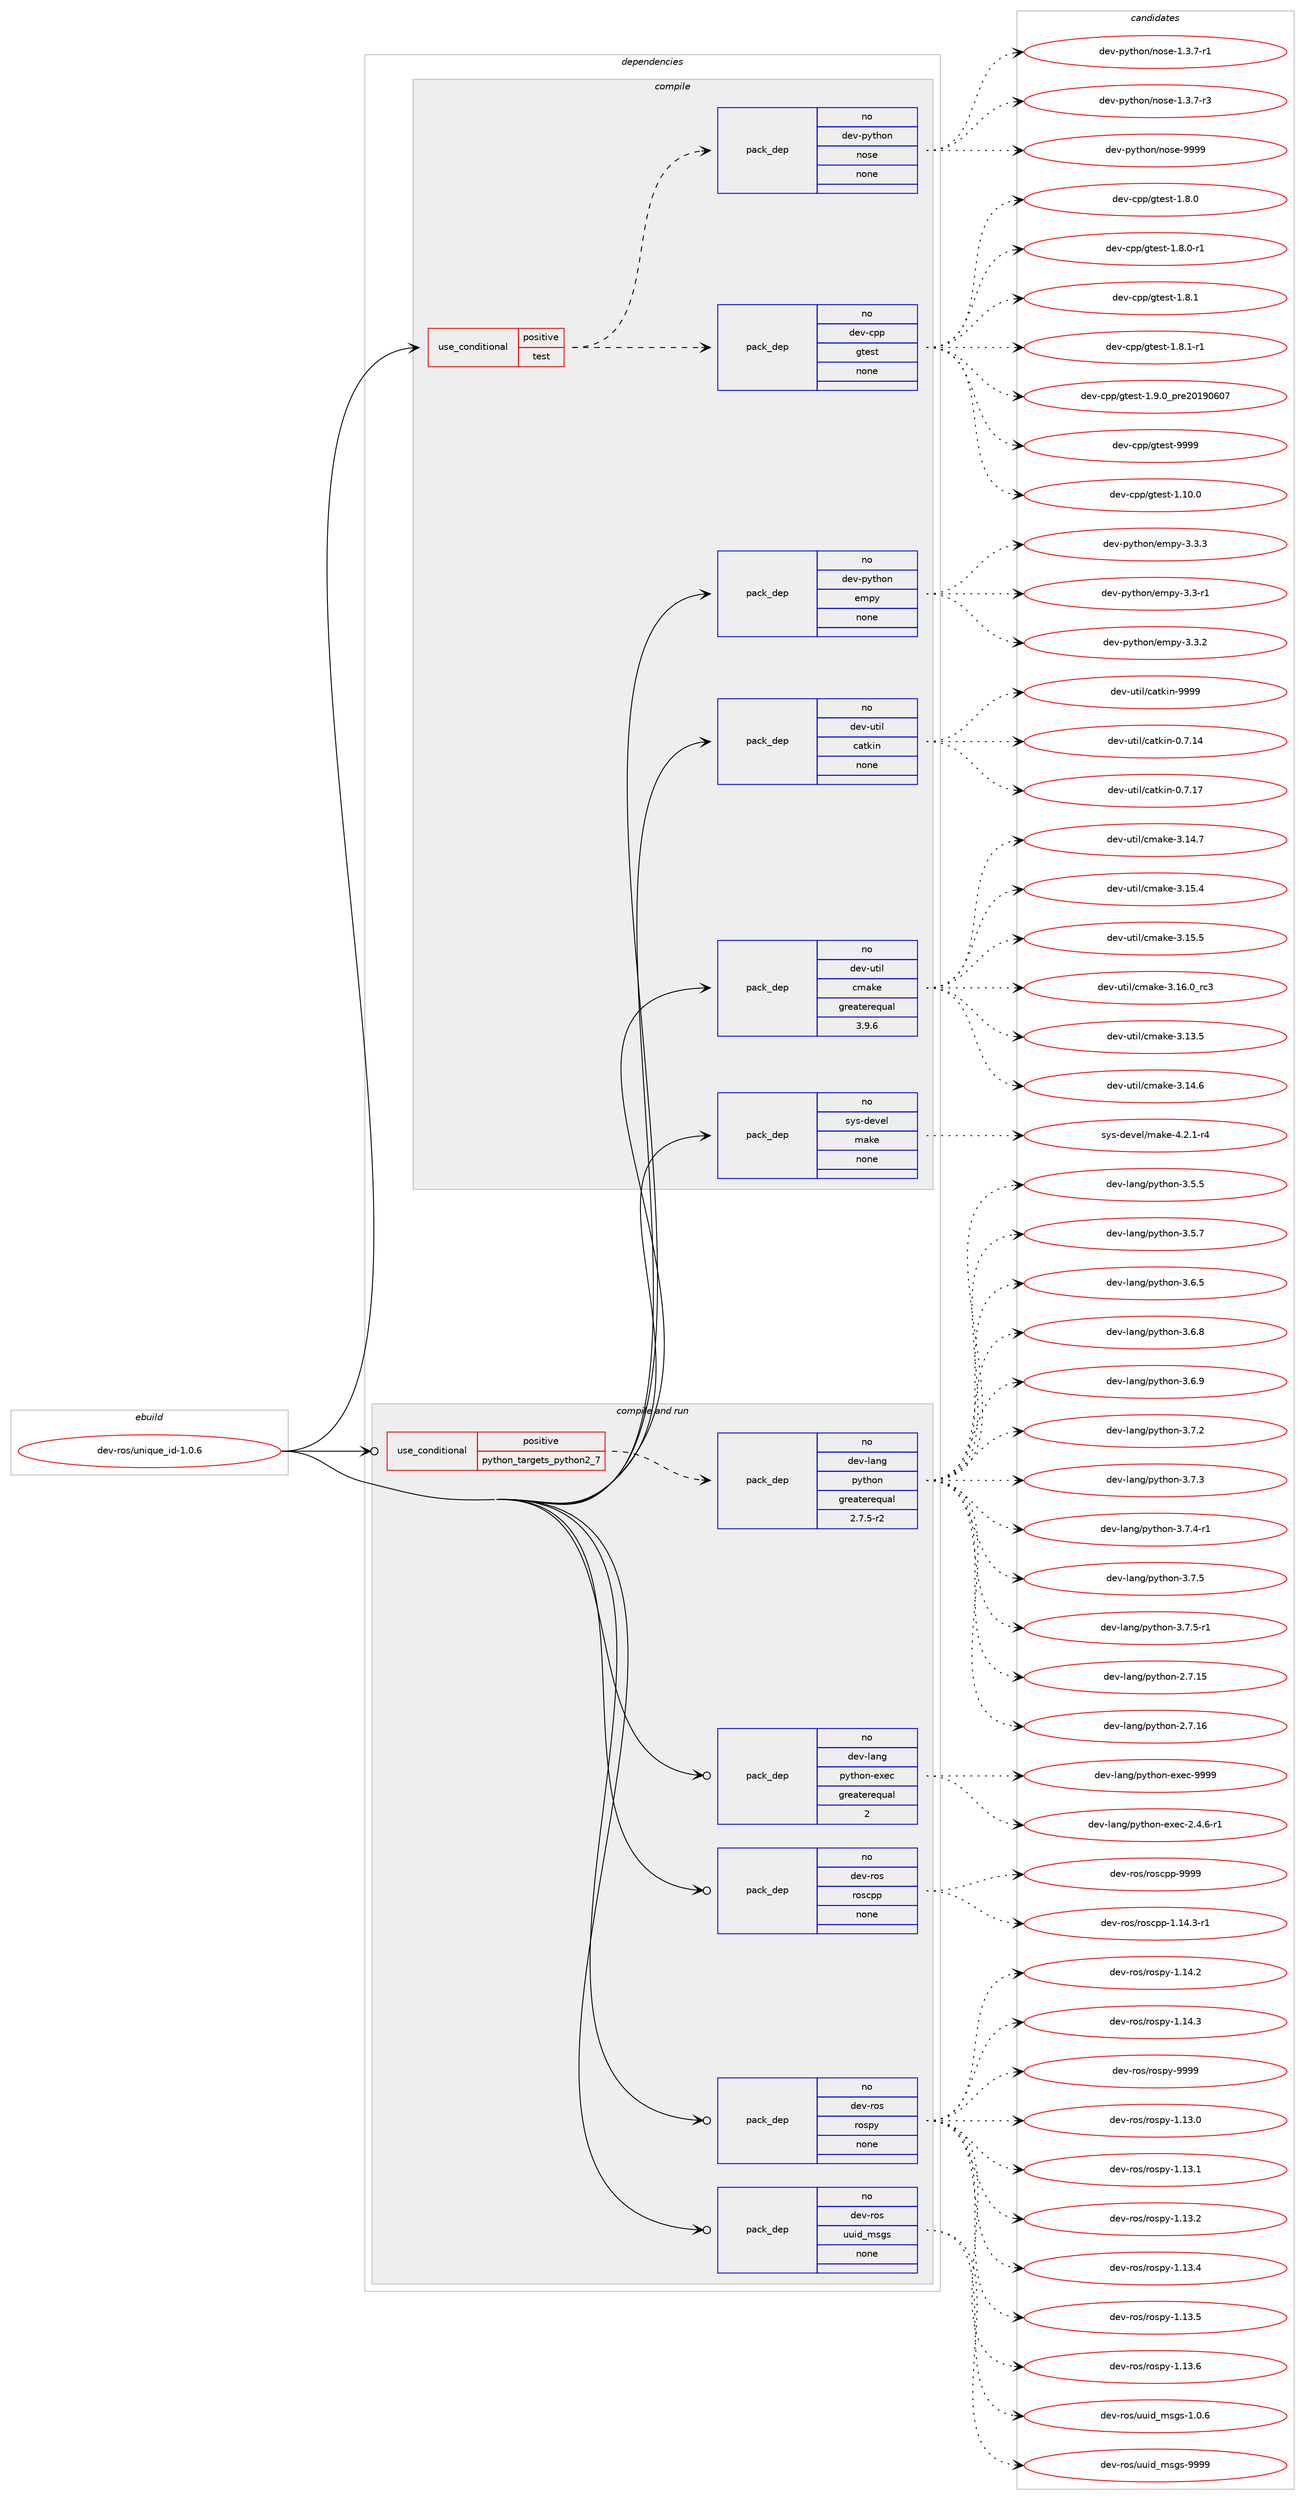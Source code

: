 digraph prolog {

# *************
# Graph options
# *************

newrank=true;
concentrate=true;
compound=true;
graph [rankdir=LR,fontname=Helvetica,fontsize=10,ranksep=1.5];#, ranksep=2.5, nodesep=0.2];
edge  [arrowhead=vee];
node  [fontname=Helvetica,fontsize=10];

# **********
# The ebuild
# **********

subgraph cluster_leftcol {
color=gray;
rank=same;
label=<<i>ebuild</i>>;
id [label="dev-ros/unique_id-1.0.6", color=red, width=4, href="../dev-ros/unique_id-1.0.6.svg"];
}

# ****************
# The dependencies
# ****************

subgraph cluster_midcol {
color=gray;
label=<<i>dependencies</i>>;
subgraph cluster_compile {
fillcolor="#eeeeee";
style=filled;
label=<<i>compile</i>>;
subgraph cond156508 {
dependency672628 [label=<<TABLE BORDER="0" CELLBORDER="1" CELLSPACING="0" CELLPADDING="4"><TR><TD ROWSPAN="3" CELLPADDING="10">use_conditional</TD></TR><TR><TD>positive</TD></TR><TR><TD>test</TD></TR></TABLE>>, shape=none, color=red];
subgraph pack504214 {
dependency672629 [label=<<TABLE BORDER="0" CELLBORDER="1" CELLSPACING="0" CELLPADDING="4" WIDTH="220"><TR><TD ROWSPAN="6" CELLPADDING="30">pack_dep</TD></TR><TR><TD WIDTH="110">no</TD></TR><TR><TD>dev-cpp</TD></TR><TR><TD>gtest</TD></TR><TR><TD>none</TD></TR><TR><TD></TD></TR></TABLE>>, shape=none, color=blue];
}
dependency672628:e -> dependency672629:w [weight=20,style="dashed",arrowhead="vee"];
subgraph pack504215 {
dependency672630 [label=<<TABLE BORDER="0" CELLBORDER="1" CELLSPACING="0" CELLPADDING="4" WIDTH="220"><TR><TD ROWSPAN="6" CELLPADDING="30">pack_dep</TD></TR><TR><TD WIDTH="110">no</TD></TR><TR><TD>dev-python</TD></TR><TR><TD>nose</TD></TR><TR><TD>none</TD></TR><TR><TD></TD></TR></TABLE>>, shape=none, color=blue];
}
dependency672628:e -> dependency672630:w [weight=20,style="dashed",arrowhead="vee"];
}
id:e -> dependency672628:w [weight=20,style="solid",arrowhead="vee"];
subgraph pack504216 {
dependency672631 [label=<<TABLE BORDER="0" CELLBORDER="1" CELLSPACING="0" CELLPADDING="4" WIDTH="220"><TR><TD ROWSPAN="6" CELLPADDING="30">pack_dep</TD></TR><TR><TD WIDTH="110">no</TD></TR><TR><TD>dev-python</TD></TR><TR><TD>empy</TD></TR><TR><TD>none</TD></TR><TR><TD></TD></TR></TABLE>>, shape=none, color=blue];
}
id:e -> dependency672631:w [weight=20,style="solid",arrowhead="vee"];
subgraph pack504217 {
dependency672632 [label=<<TABLE BORDER="0" CELLBORDER="1" CELLSPACING="0" CELLPADDING="4" WIDTH="220"><TR><TD ROWSPAN="6" CELLPADDING="30">pack_dep</TD></TR><TR><TD WIDTH="110">no</TD></TR><TR><TD>dev-util</TD></TR><TR><TD>catkin</TD></TR><TR><TD>none</TD></TR><TR><TD></TD></TR></TABLE>>, shape=none, color=blue];
}
id:e -> dependency672632:w [weight=20,style="solid",arrowhead="vee"];
subgraph pack504218 {
dependency672633 [label=<<TABLE BORDER="0" CELLBORDER="1" CELLSPACING="0" CELLPADDING="4" WIDTH="220"><TR><TD ROWSPAN="6" CELLPADDING="30">pack_dep</TD></TR><TR><TD WIDTH="110">no</TD></TR><TR><TD>dev-util</TD></TR><TR><TD>cmake</TD></TR><TR><TD>greaterequal</TD></TR><TR><TD>3.9.6</TD></TR></TABLE>>, shape=none, color=blue];
}
id:e -> dependency672633:w [weight=20,style="solid",arrowhead="vee"];
subgraph pack504219 {
dependency672634 [label=<<TABLE BORDER="0" CELLBORDER="1" CELLSPACING="0" CELLPADDING="4" WIDTH="220"><TR><TD ROWSPAN="6" CELLPADDING="30">pack_dep</TD></TR><TR><TD WIDTH="110">no</TD></TR><TR><TD>sys-devel</TD></TR><TR><TD>make</TD></TR><TR><TD>none</TD></TR><TR><TD></TD></TR></TABLE>>, shape=none, color=blue];
}
id:e -> dependency672634:w [weight=20,style="solid",arrowhead="vee"];
}
subgraph cluster_compileandrun {
fillcolor="#eeeeee";
style=filled;
label=<<i>compile and run</i>>;
subgraph cond156509 {
dependency672635 [label=<<TABLE BORDER="0" CELLBORDER="1" CELLSPACING="0" CELLPADDING="4"><TR><TD ROWSPAN="3" CELLPADDING="10">use_conditional</TD></TR><TR><TD>positive</TD></TR><TR><TD>python_targets_python2_7</TD></TR></TABLE>>, shape=none, color=red];
subgraph pack504220 {
dependency672636 [label=<<TABLE BORDER="0" CELLBORDER="1" CELLSPACING="0" CELLPADDING="4" WIDTH="220"><TR><TD ROWSPAN="6" CELLPADDING="30">pack_dep</TD></TR><TR><TD WIDTH="110">no</TD></TR><TR><TD>dev-lang</TD></TR><TR><TD>python</TD></TR><TR><TD>greaterequal</TD></TR><TR><TD>2.7.5-r2</TD></TR></TABLE>>, shape=none, color=blue];
}
dependency672635:e -> dependency672636:w [weight=20,style="dashed",arrowhead="vee"];
}
id:e -> dependency672635:w [weight=20,style="solid",arrowhead="odotvee"];
subgraph pack504221 {
dependency672637 [label=<<TABLE BORDER="0" CELLBORDER="1" CELLSPACING="0" CELLPADDING="4" WIDTH="220"><TR><TD ROWSPAN="6" CELLPADDING="30">pack_dep</TD></TR><TR><TD WIDTH="110">no</TD></TR><TR><TD>dev-lang</TD></TR><TR><TD>python-exec</TD></TR><TR><TD>greaterequal</TD></TR><TR><TD>2</TD></TR></TABLE>>, shape=none, color=blue];
}
id:e -> dependency672637:w [weight=20,style="solid",arrowhead="odotvee"];
subgraph pack504222 {
dependency672638 [label=<<TABLE BORDER="0" CELLBORDER="1" CELLSPACING="0" CELLPADDING="4" WIDTH="220"><TR><TD ROWSPAN="6" CELLPADDING="30">pack_dep</TD></TR><TR><TD WIDTH="110">no</TD></TR><TR><TD>dev-ros</TD></TR><TR><TD>roscpp</TD></TR><TR><TD>none</TD></TR><TR><TD></TD></TR></TABLE>>, shape=none, color=blue];
}
id:e -> dependency672638:w [weight=20,style="solid",arrowhead="odotvee"];
subgraph pack504223 {
dependency672639 [label=<<TABLE BORDER="0" CELLBORDER="1" CELLSPACING="0" CELLPADDING="4" WIDTH="220"><TR><TD ROWSPAN="6" CELLPADDING="30">pack_dep</TD></TR><TR><TD WIDTH="110">no</TD></TR><TR><TD>dev-ros</TD></TR><TR><TD>rospy</TD></TR><TR><TD>none</TD></TR><TR><TD></TD></TR></TABLE>>, shape=none, color=blue];
}
id:e -> dependency672639:w [weight=20,style="solid",arrowhead="odotvee"];
subgraph pack504224 {
dependency672640 [label=<<TABLE BORDER="0" CELLBORDER="1" CELLSPACING="0" CELLPADDING="4" WIDTH="220"><TR><TD ROWSPAN="6" CELLPADDING="30">pack_dep</TD></TR><TR><TD WIDTH="110">no</TD></TR><TR><TD>dev-ros</TD></TR><TR><TD>uuid_msgs</TD></TR><TR><TD>none</TD></TR><TR><TD></TD></TR></TABLE>>, shape=none, color=blue];
}
id:e -> dependency672640:w [weight=20,style="solid",arrowhead="odotvee"];
}
subgraph cluster_run {
fillcolor="#eeeeee";
style=filled;
label=<<i>run</i>>;
}
}

# **************
# The candidates
# **************

subgraph cluster_choices {
rank=same;
color=gray;
label=<<i>candidates</i>>;

subgraph choice504214 {
color=black;
nodesep=1;
choice10010111845991121124710311610111511645494649484648 [label="dev-cpp/gtest-1.10.0", color=red, width=4,href="../dev-cpp/gtest-1.10.0.svg"];
choice100101118459911211247103116101115116454946564648 [label="dev-cpp/gtest-1.8.0", color=red, width=4,href="../dev-cpp/gtest-1.8.0.svg"];
choice1001011184599112112471031161011151164549465646484511449 [label="dev-cpp/gtest-1.8.0-r1", color=red, width=4,href="../dev-cpp/gtest-1.8.0-r1.svg"];
choice100101118459911211247103116101115116454946564649 [label="dev-cpp/gtest-1.8.1", color=red, width=4,href="../dev-cpp/gtest-1.8.1.svg"];
choice1001011184599112112471031161011151164549465646494511449 [label="dev-cpp/gtest-1.8.1-r1", color=red, width=4,href="../dev-cpp/gtest-1.8.1-r1.svg"];
choice100101118459911211247103116101115116454946574648951121141015048495748544855 [label="dev-cpp/gtest-1.9.0_pre20190607", color=red, width=4,href="../dev-cpp/gtest-1.9.0_pre20190607.svg"];
choice1001011184599112112471031161011151164557575757 [label="dev-cpp/gtest-9999", color=red, width=4,href="../dev-cpp/gtest-9999.svg"];
dependency672629:e -> choice10010111845991121124710311610111511645494649484648:w [style=dotted,weight="100"];
dependency672629:e -> choice100101118459911211247103116101115116454946564648:w [style=dotted,weight="100"];
dependency672629:e -> choice1001011184599112112471031161011151164549465646484511449:w [style=dotted,weight="100"];
dependency672629:e -> choice100101118459911211247103116101115116454946564649:w [style=dotted,weight="100"];
dependency672629:e -> choice1001011184599112112471031161011151164549465646494511449:w [style=dotted,weight="100"];
dependency672629:e -> choice100101118459911211247103116101115116454946574648951121141015048495748544855:w [style=dotted,weight="100"];
dependency672629:e -> choice1001011184599112112471031161011151164557575757:w [style=dotted,weight="100"];
}
subgraph choice504215 {
color=black;
nodesep=1;
choice10010111845112121116104111110471101111151014549465146554511449 [label="dev-python/nose-1.3.7-r1", color=red, width=4,href="../dev-python/nose-1.3.7-r1.svg"];
choice10010111845112121116104111110471101111151014549465146554511451 [label="dev-python/nose-1.3.7-r3", color=red, width=4,href="../dev-python/nose-1.3.7-r3.svg"];
choice10010111845112121116104111110471101111151014557575757 [label="dev-python/nose-9999", color=red, width=4,href="../dev-python/nose-9999.svg"];
dependency672630:e -> choice10010111845112121116104111110471101111151014549465146554511449:w [style=dotted,weight="100"];
dependency672630:e -> choice10010111845112121116104111110471101111151014549465146554511451:w [style=dotted,weight="100"];
dependency672630:e -> choice10010111845112121116104111110471101111151014557575757:w [style=dotted,weight="100"];
}
subgraph choice504216 {
color=black;
nodesep=1;
choice1001011184511212111610411111047101109112121455146514511449 [label="dev-python/empy-3.3-r1", color=red, width=4,href="../dev-python/empy-3.3-r1.svg"];
choice1001011184511212111610411111047101109112121455146514650 [label="dev-python/empy-3.3.2", color=red, width=4,href="../dev-python/empy-3.3.2.svg"];
choice1001011184511212111610411111047101109112121455146514651 [label="dev-python/empy-3.3.3", color=red, width=4,href="../dev-python/empy-3.3.3.svg"];
dependency672631:e -> choice1001011184511212111610411111047101109112121455146514511449:w [style=dotted,weight="100"];
dependency672631:e -> choice1001011184511212111610411111047101109112121455146514650:w [style=dotted,weight="100"];
dependency672631:e -> choice1001011184511212111610411111047101109112121455146514651:w [style=dotted,weight="100"];
}
subgraph choice504217 {
color=black;
nodesep=1;
choice1001011184511711610510847999711610710511045484655464952 [label="dev-util/catkin-0.7.14", color=red, width=4,href="../dev-util/catkin-0.7.14.svg"];
choice1001011184511711610510847999711610710511045484655464955 [label="dev-util/catkin-0.7.17", color=red, width=4,href="../dev-util/catkin-0.7.17.svg"];
choice100101118451171161051084799971161071051104557575757 [label="dev-util/catkin-9999", color=red, width=4,href="../dev-util/catkin-9999.svg"];
dependency672632:e -> choice1001011184511711610510847999711610710511045484655464952:w [style=dotted,weight="100"];
dependency672632:e -> choice1001011184511711610510847999711610710511045484655464955:w [style=dotted,weight="100"];
dependency672632:e -> choice100101118451171161051084799971161071051104557575757:w [style=dotted,weight="100"];
}
subgraph choice504218 {
color=black;
nodesep=1;
choice1001011184511711610510847991099710710145514649514653 [label="dev-util/cmake-3.13.5", color=red, width=4,href="../dev-util/cmake-3.13.5.svg"];
choice1001011184511711610510847991099710710145514649524654 [label="dev-util/cmake-3.14.6", color=red, width=4,href="../dev-util/cmake-3.14.6.svg"];
choice1001011184511711610510847991099710710145514649524655 [label="dev-util/cmake-3.14.7", color=red, width=4,href="../dev-util/cmake-3.14.7.svg"];
choice1001011184511711610510847991099710710145514649534652 [label="dev-util/cmake-3.15.4", color=red, width=4,href="../dev-util/cmake-3.15.4.svg"];
choice1001011184511711610510847991099710710145514649534653 [label="dev-util/cmake-3.15.5", color=red, width=4,href="../dev-util/cmake-3.15.5.svg"];
choice1001011184511711610510847991099710710145514649544648951149951 [label="dev-util/cmake-3.16.0_rc3", color=red, width=4,href="../dev-util/cmake-3.16.0_rc3.svg"];
dependency672633:e -> choice1001011184511711610510847991099710710145514649514653:w [style=dotted,weight="100"];
dependency672633:e -> choice1001011184511711610510847991099710710145514649524654:w [style=dotted,weight="100"];
dependency672633:e -> choice1001011184511711610510847991099710710145514649524655:w [style=dotted,weight="100"];
dependency672633:e -> choice1001011184511711610510847991099710710145514649534652:w [style=dotted,weight="100"];
dependency672633:e -> choice1001011184511711610510847991099710710145514649534653:w [style=dotted,weight="100"];
dependency672633:e -> choice1001011184511711610510847991099710710145514649544648951149951:w [style=dotted,weight="100"];
}
subgraph choice504219 {
color=black;
nodesep=1;
choice1151211154510010111810110847109971071014552465046494511452 [label="sys-devel/make-4.2.1-r4", color=red, width=4,href="../sys-devel/make-4.2.1-r4.svg"];
dependency672634:e -> choice1151211154510010111810110847109971071014552465046494511452:w [style=dotted,weight="100"];
}
subgraph choice504220 {
color=black;
nodesep=1;
choice10010111845108971101034711212111610411111045504655464953 [label="dev-lang/python-2.7.15", color=red, width=4,href="../dev-lang/python-2.7.15.svg"];
choice10010111845108971101034711212111610411111045504655464954 [label="dev-lang/python-2.7.16", color=red, width=4,href="../dev-lang/python-2.7.16.svg"];
choice100101118451089711010347112121116104111110455146534653 [label="dev-lang/python-3.5.5", color=red, width=4,href="../dev-lang/python-3.5.5.svg"];
choice100101118451089711010347112121116104111110455146534655 [label="dev-lang/python-3.5.7", color=red, width=4,href="../dev-lang/python-3.5.7.svg"];
choice100101118451089711010347112121116104111110455146544653 [label="dev-lang/python-3.6.5", color=red, width=4,href="../dev-lang/python-3.6.5.svg"];
choice100101118451089711010347112121116104111110455146544656 [label="dev-lang/python-3.6.8", color=red, width=4,href="../dev-lang/python-3.6.8.svg"];
choice100101118451089711010347112121116104111110455146544657 [label="dev-lang/python-3.6.9", color=red, width=4,href="../dev-lang/python-3.6.9.svg"];
choice100101118451089711010347112121116104111110455146554650 [label="dev-lang/python-3.7.2", color=red, width=4,href="../dev-lang/python-3.7.2.svg"];
choice100101118451089711010347112121116104111110455146554651 [label="dev-lang/python-3.7.3", color=red, width=4,href="../dev-lang/python-3.7.3.svg"];
choice1001011184510897110103471121211161041111104551465546524511449 [label="dev-lang/python-3.7.4-r1", color=red, width=4,href="../dev-lang/python-3.7.4-r1.svg"];
choice100101118451089711010347112121116104111110455146554653 [label="dev-lang/python-3.7.5", color=red, width=4,href="../dev-lang/python-3.7.5.svg"];
choice1001011184510897110103471121211161041111104551465546534511449 [label="dev-lang/python-3.7.5-r1", color=red, width=4,href="../dev-lang/python-3.7.5-r1.svg"];
dependency672636:e -> choice10010111845108971101034711212111610411111045504655464953:w [style=dotted,weight="100"];
dependency672636:e -> choice10010111845108971101034711212111610411111045504655464954:w [style=dotted,weight="100"];
dependency672636:e -> choice100101118451089711010347112121116104111110455146534653:w [style=dotted,weight="100"];
dependency672636:e -> choice100101118451089711010347112121116104111110455146534655:w [style=dotted,weight="100"];
dependency672636:e -> choice100101118451089711010347112121116104111110455146544653:w [style=dotted,weight="100"];
dependency672636:e -> choice100101118451089711010347112121116104111110455146544656:w [style=dotted,weight="100"];
dependency672636:e -> choice100101118451089711010347112121116104111110455146544657:w [style=dotted,weight="100"];
dependency672636:e -> choice100101118451089711010347112121116104111110455146554650:w [style=dotted,weight="100"];
dependency672636:e -> choice100101118451089711010347112121116104111110455146554651:w [style=dotted,weight="100"];
dependency672636:e -> choice1001011184510897110103471121211161041111104551465546524511449:w [style=dotted,weight="100"];
dependency672636:e -> choice100101118451089711010347112121116104111110455146554653:w [style=dotted,weight="100"];
dependency672636:e -> choice1001011184510897110103471121211161041111104551465546534511449:w [style=dotted,weight="100"];
}
subgraph choice504221 {
color=black;
nodesep=1;
choice10010111845108971101034711212111610411111045101120101994550465246544511449 [label="dev-lang/python-exec-2.4.6-r1", color=red, width=4,href="../dev-lang/python-exec-2.4.6-r1.svg"];
choice10010111845108971101034711212111610411111045101120101994557575757 [label="dev-lang/python-exec-9999", color=red, width=4,href="../dev-lang/python-exec-9999.svg"];
dependency672637:e -> choice10010111845108971101034711212111610411111045101120101994550465246544511449:w [style=dotted,weight="100"];
dependency672637:e -> choice10010111845108971101034711212111610411111045101120101994557575757:w [style=dotted,weight="100"];
}
subgraph choice504222 {
color=black;
nodesep=1;
choice100101118451141111154711411111599112112454946495246514511449 [label="dev-ros/roscpp-1.14.3-r1", color=red, width=4,href="../dev-ros/roscpp-1.14.3-r1.svg"];
choice1001011184511411111547114111115991121124557575757 [label="dev-ros/roscpp-9999", color=red, width=4,href="../dev-ros/roscpp-9999.svg"];
dependency672638:e -> choice100101118451141111154711411111599112112454946495246514511449:w [style=dotted,weight="100"];
dependency672638:e -> choice1001011184511411111547114111115991121124557575757:w [style=dotted,weight="100"];
}
subgraph choice504223 {
color=black;
nodesep=1;
choice100101118451141111154711411111511212145494649514648 [label="dev-ros/rospy-1.13.0", color=red, width=4,href="../dev-ros/rospy-1.13.0.svg"];
choice100101118451141111154711411111511212145494649514649 [label="dev-ros/rospy-1.13.1", color=red, width=4,href="../dev-ros/rospy-1.13.1.svg"];
choice100101118451141111154711411111511212145494649514650 [label="dev-ros/rospy-1.13.2", color=red, width=4,href="../dev-ros/rospy-1.13.2.svg"];
choice100101118451141111154711411111511212145494649514652 [label="dev-ros/rospy-1.13.4", color=red, width=4,href="../dev-ros/rospy-1.13.4.svg"];
choice100101118451141111154711411111511212145494649514653 [label="dev-ros/rospy-1.13.5", color=red, width=4,href="../dev-ros/rospy-1.13.5.svg"];
choice100101118451141111154711411111511212145494649514654 [label="dev-ros/rospy-1.13.6", color=red, width=4,href="../dev-ros/rospy-1.13.6.svg"];
choice100101118451141111154711411111511212145494649524650 [label="dev-ros/rospy-1.14.2", color=red, width=4,href="../dev-ros/rospy-1.14.2.svg"];
choice100101118451141111154711411111511212145494649524651 [label="dev-ros/rospy-1.14.3", color=red, width=4,href="../dev-ros/rospy-1.14.3.svg"];
choice10010111845114111115471141111151121214557575757 [label="dev-ros/rospy-9999", color=red, width=4,href="../dev-ros/rospy-9999.svg"];
dependency672639:e -> choice100101118451141111154711411111511212145494649514648:w [style=dotted,weight="100"];
dependency672639:e -> choice100101118451141111154711411111511212145494649514649:w [style=dotted,weight="100"];
dependency672639:e -> choice100101118451141111154711411111511212145494649514650:w [style=dotted,weight="100"];
dependency672639:e -> choice100101118451141111154711411111511212145494649514652:w [style=dotted,weight="100"];
dependency672639:e -> choice100101118451141111154711411111511212145494649514653:w [style=dotted,weight="100"];
dependency672639:e -> choice100101118451141111154711411111511212145494649514654:w [style=dotted,weight="100"];
dependency672639:e -> choice100101118451141111154711411111511212145494649524650:w [style=dotted,weight="100"];
dependency672639:e -> choice100101118451141111154711411111511212145494649524651:w [style=dotted,weight="100"];
dependency672639:e -> choice10010111845114111115471141111151121214557575757:w [style=dotted,weight="100"];
}
subgraph choice504224 {
color=black;
nodesep=1;
choice100101118451141111154711711710510095109115103115454946484654 [label="dev-ros/uuid_msgs-1.0.6", color=red, width=4,href="../dev-ros/uuid_msgs-1.0.6.svg"];
choice1001011184511411111547117117105100951091151031154557575757 [label="dev-ros/uuid_msgs-9999", color=red, width=4,href="../dev-ros/uuid_msgs-9999.svg"];
dependency672640:e -> choice100101118451141111154711711710510095109115103115454946484654:w [style=dotted,weight="100"];
dependency672640:e -> choice1001011184511411111547117117105100951091151031154557575757:w [style=dotted,weight="100"];
}
}

}
